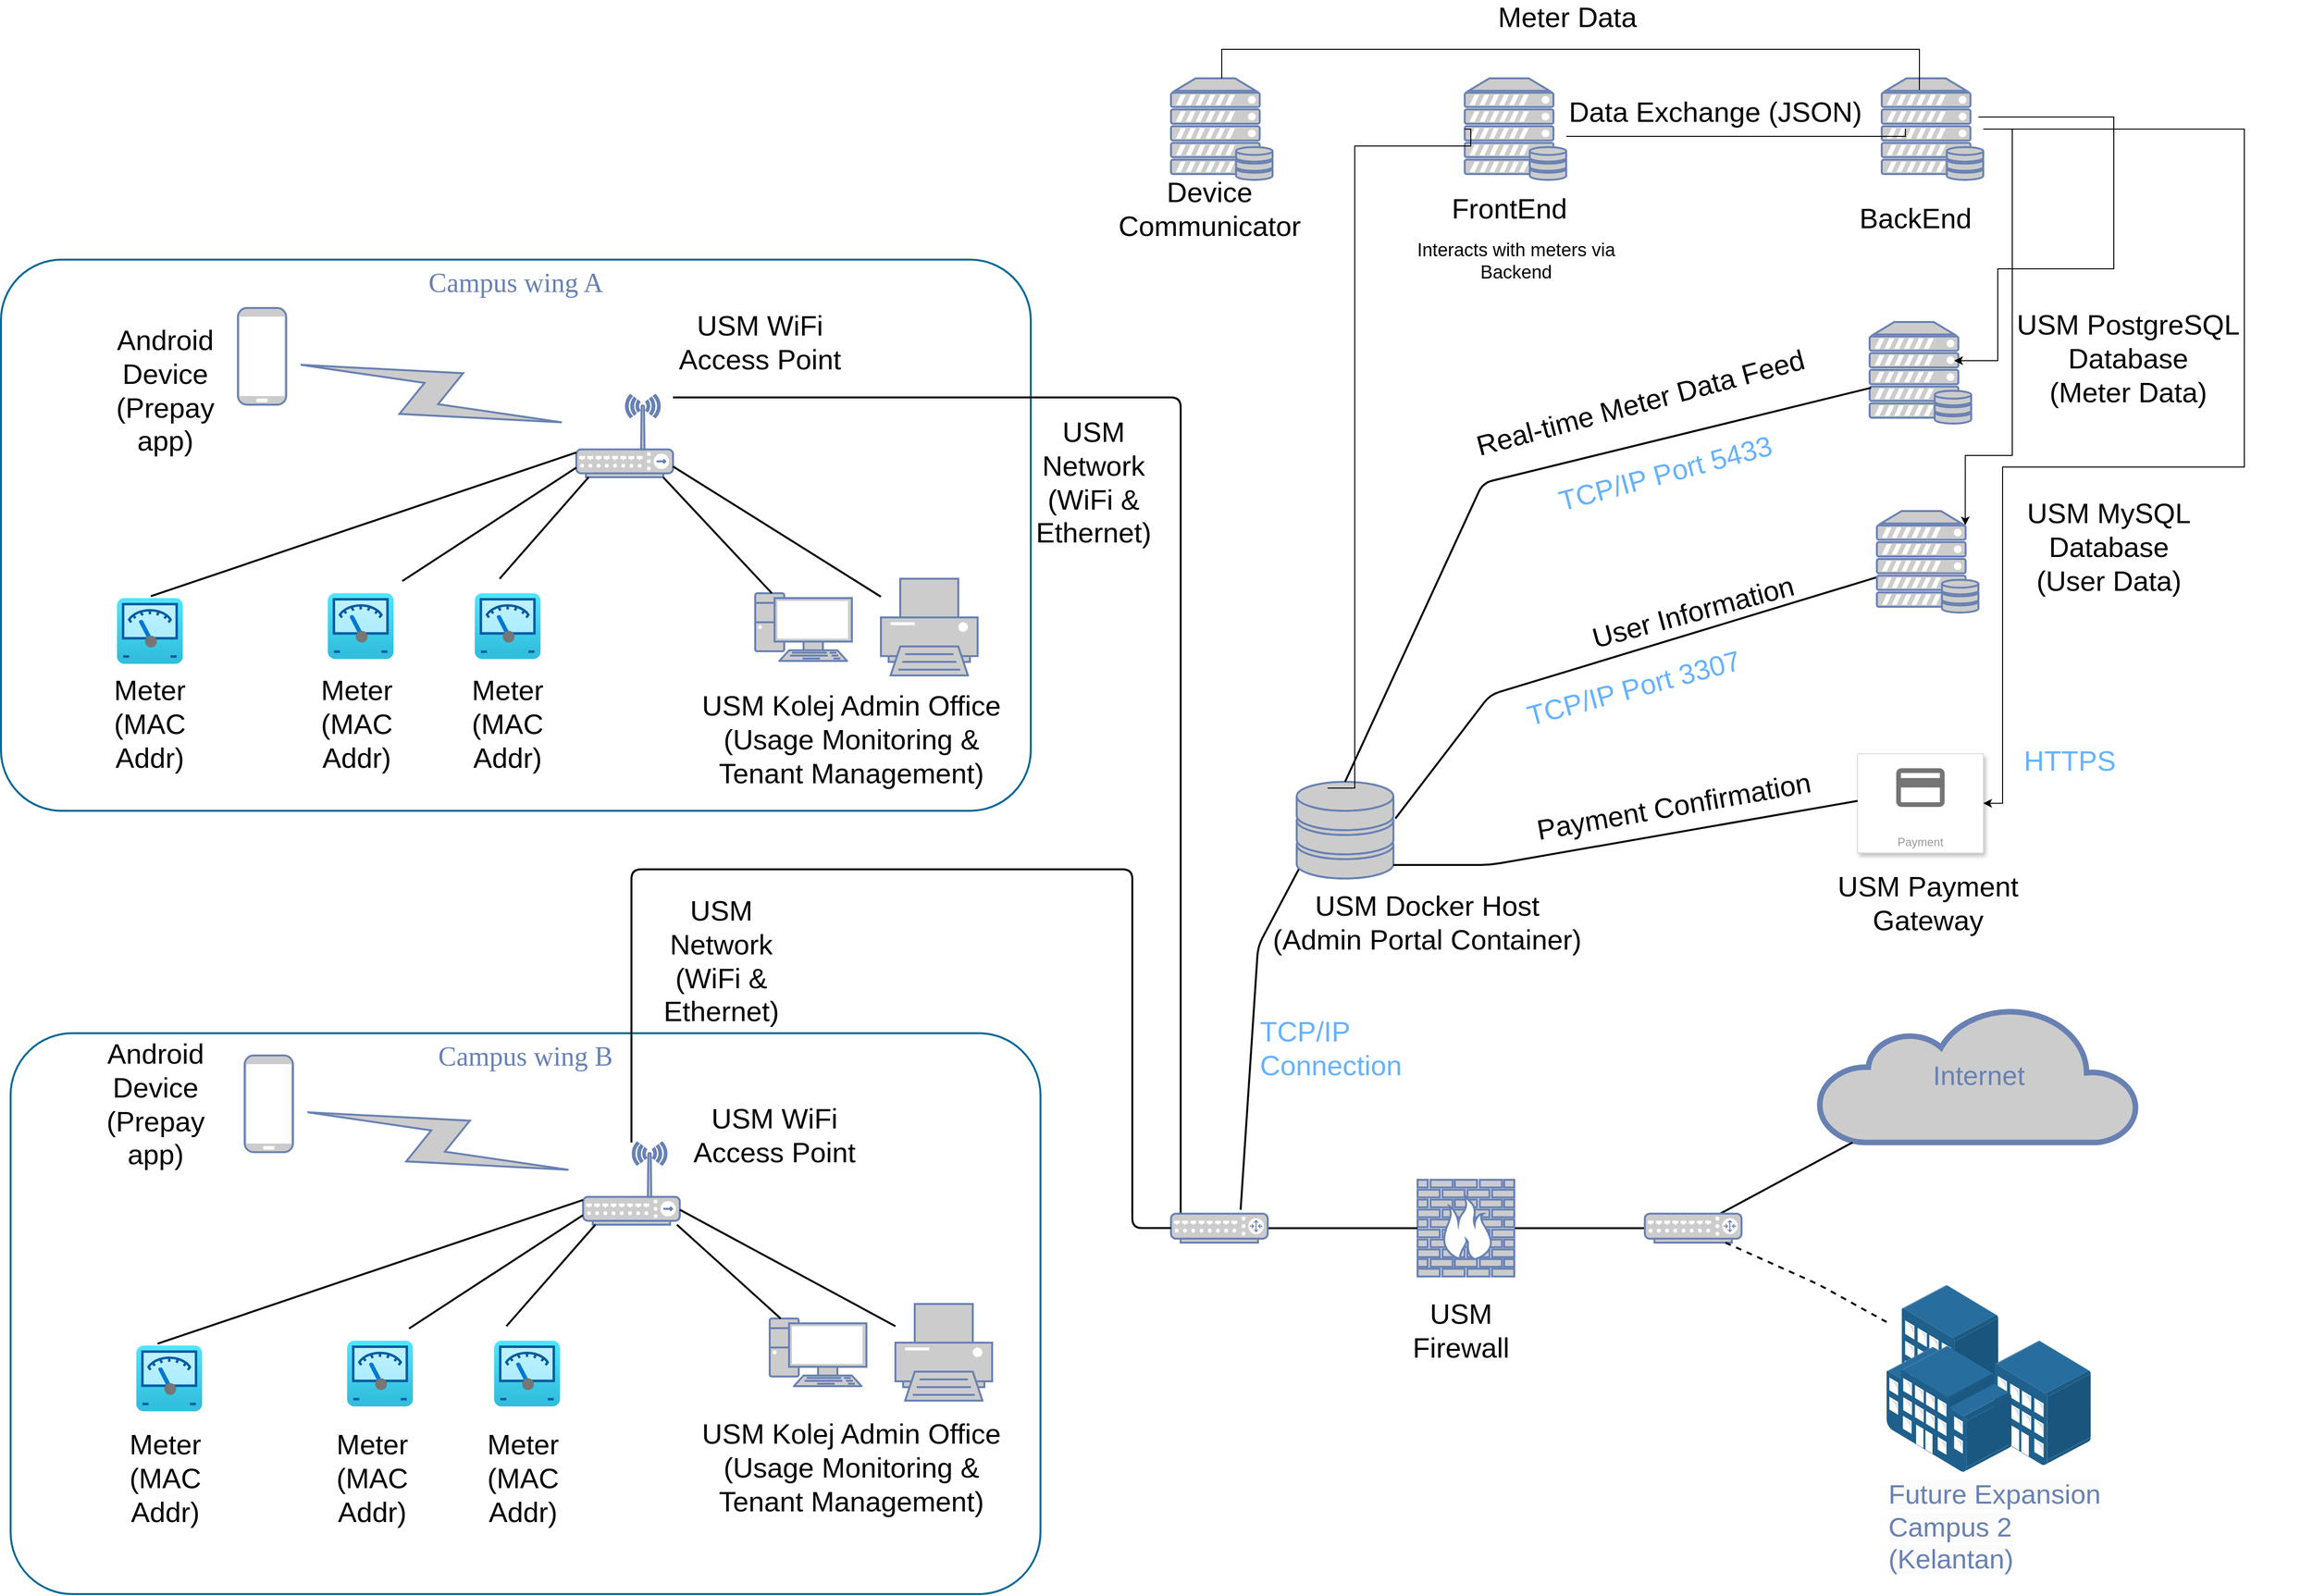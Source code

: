 <mxfile version="26.0.11">
  <diagram name="Page-1" id="bfe91b75-5d2c-26a0-9c1d-138518896778">
    <mxGraphModel dx="2240" dy="868" grid="1" gridSize="10" guides="1" tooltips="1" connect="1" arrows="1" fold="1" page="1" pageScale="1" pageWidth="1654" pageHeight="1169" background="none" math="0" shadow="0">
      <root>
        <mxCell id="0" />
        <mxCell id="1" parent="0" />
        <mxCell id="7c3789c024ecab99-79" value="Campus wing B" style="rounded=1;whiteSpace=wrap;html=1;shadow=0;comic=0;strokeColor=#036897;strokeWidth=2;fillColor=none;fontFamily=Verdana;fontSize=28;fontColor=#6881B3;align=center;arcSize=11;verticalAlign=top;" parent="1" vertex="1">
          <mxGeometry x="90" y="1267.5" width="1065" height="580" as="geometry" />
        </mxCell>
        <mxCell id="7c3789c024ecab99-78" value="Campus wing A" style="rounded=1;whiteSpace=wrap;html=1;shadow=0;comic=0;strokeColor=#036897;strokeWidth=2;fillColor=none;fontFamily=Verdana;fontSize=28;fontColor=#6881B3;align=center;arcSize=11;verticalAlign=top;" parent="1" vertex="1">
          <mxGeometry x="80" y="467.5" width="1065" height="570" as="geometry" />
        </mxCell>
        <mxCell id="7c3789c024ecab99-55" style="edgeStyle=none;html=1;labelBackgroundColor=none;endArrow=none;endFill=0;strokeWidth=2;fontFamily=Verdana;fontSize=28;fontColor=#6881B3;" parent="1" source="7c3789c024ecab99-8" target="7c3789c024ecab99-54" edge="1">
          <mxGeometry relative="1" as="geometry">
            <mxPoint x="1660" y="1254.5" as="targetPoint" />
          </mxGeometry>
        </mxCell>
        <mxCell id="7c3789c024ecab99-8" value="" style="fontColor=#0066CC;verticalAlign=top;verticalLabelPosition=bottom;labelPosition=center;align=center;html=1;fillColor=#CCCCCC;strokeColor=#6881B3;gradientColor=none;gradientDirection=north;strokeWidth=2;shape=mxgraph.networks.firewall;rounded=0;shadow=0;comic=0;" parent="1" vertex="1">
          <mxGeometry x="1545" y="1419.08" width="100" height="100" as="geometry" />
        </mxCell>
        <mxCell id="7c3789c024ecab99-18" style="edgeStyle=orthogonalEdgeStyle;html=1;labelBackgroundColor=none;endArrow=none;endFill=0;strokeWidth=2;fontFamily=Verdana;fontSize=15;fontColor=#036897;" parent="1" source="7c3789c024ecab99-9" target="7c3789c024ecab99-10" edge="1">
          <mxGeometry relative="1" as="geometry">
            <mxPoint x="1110" y="727.5" as="targetPoint" />
            <Array as="points">
              <mxPoint x="1300" y="610" />
            </Array>
          </mxGeometry>
        </mxCell>
        <mxCell id="7c3789c024ecab99-52" style="edgeStyle=none;html=1;labelBackgroundColor=none;endArrow=none;endFill=0;strokeWidth=2;fontFamily=Verdana;fontSize=15;fontColor=#036897;" parent="1" source="7c3789c024ecab99-10" target="7c3789c024ecab99-8" edge="1">
          <mxGeometry relative="1" as="geometry">
            <mxPoint x="1550.0" y="1334.5" as="targetPoint" />
          </mxGeometry>
        </mxCell>
        <mxCell id="7c3789c024ecab99-10" value="" style="fontColor=#0066CC;verticalAlign=top;verticalLabelPosition=bottom;labelPosition=center;align=center;html=1;fillColor=#CCCCCC;strokeColor=#6881B3;gradientColor=none;gradientDirection=north;strokeWidth=2;shape=mxgraph.networks.router;rounded=0;shadow=0;comic=0;" parent="1" vertex="1">
          <mxGeometry x="1290" y="1454.08" width="100" height="30" as="geometry" />
        </mxCell>
        <mxCell id="7c3789c024ecab99-5" value="" style="fontColor=#0066CC;verticalAlign=top;verticalLabelPosition=bottom;labelPosition=center;align=center;html=1;fillColor=#CCCCCC;strokeColor=#6881B3;gradientColor=none;gradientDirection=north;strokeWidth=2;shape=mxgraph.networks.pc;rounded=0;shadow=0;comic=0;" parent="1" vertex="1">
          <mxGeometry x="860.0" y="812.5" width="100" height="70" as="geometry" />
        </mxCell>
        <mxCell id="7c3789c024ecab99-6" value="" style="fontColor=#0066CC;verticalAlign=top;verticalLabelPosition=bottom;labelPosition=center;align=center;html=1;fillColor=#CCCCCC;strokeColor=#6881B3;gradientColor=none;gradientDirection=north;strokeWidth=2;shape=mxgraph.networks.printer;rounded=0;shadow=0;comic=0;" parent="1" vertex="1">
          <mxGeometry x="990.0" y="797.5" width="100" height="100" as="geometry" />
        </mxCell>
        <mxCell id="7c3789c024ecab99-9" value="" style="fontColor=#0066CC;verticalAlign=top;verticalLabelPosition=bottom;labelPosition=center;align=center;html=1;fillColor=#CCCCCC;strokeColor=#6881B3;gradientColor=none;gradientDirection=north;strokeWidth=2;shape=mxgraph.networks.wireless_hub;rounded=0;shadow=0;comic=0;" parent="1" vertex="1">
          <mxGeometry x="675.0" y="607.5" width="100" height="85" as="geometry" />
        </mxCell>
        <mxCell id="7c3789c024ecab99-13" style="edgeStyle=none;html=1;labelBackgroundColor=none;endArrow=none;endFill=0;strokeWidth=2;fontFamily=Verdana;fontSize=15;fontColor=#036897;" parent="1" target="7c3789c024ecab99-9" edge="1">
          <mxGeometry relative="1" as="geometry">
            <mxPoint x="655.0" y="727.5" as="targetPoint" />
            <mxPoint x="235.0" y="815.602" as="sourcePoint" />
          </mxGeometry>
        </mxCell>
        <mxCell id="7c3789c024ecab99-14" style="edgeStyle=none;html=1;labelBackgroundColor=none;endArrow=none;endFill=0;strokeWidth=2;fontFamily=Verdana;fontSize=15;fontColor=#036897;" parent="1" target="7c3789c024ecab99-9" edge="1">
          <mxGeometry relative="1" as="geometry">
            <mxPoint x="495.0" y="799.911" as="sourcePoint" />
          </mxGeometry>
        </mxCell>
        <mxCell id="7c3789c024ecab99-15" style="edgeStyle=none;html=1;labelBackgroundColor=none;endArrow=none;endFill=0;strokeWidth=2;fontFamily=Verdana;fontSize=15;fontColor=#036897;" parent="1" target="7c3789c024ecab99-9" edge="1">
          <mxGeometry relative="1" as="geometry">
            <mxPoint x="595.685" y="797.5" as="sourcePoint" />
          </mxGeometry>
        </mxCell>
        <mxCell id="7c3789c024ecab99-16" style="edgeStyle=none;html=1;labelBackgroundColor=none;endArrow=none;endFill=0;strokeWidth=2;fontFamily=Verdana;fontSize=15;fontColor=#036897;" parent="1" source="7c3789c024ecab99-5" target="7c3789c024ecab99-9" edge="1">
          <mxGeometry relative="1" as="geometry" />
        </mxCell>
        <mxCell id="7c3789c024ecab99-17" style="edgeStyle=none;html=1;labelBackgroundColor=none;endArrow=none;endFill=0;strokeWidth=2;fontFamily=Verdana;fontSize=15;fontColor=#036897;" parent="1" source="7c3789c024ecab99-6" target="7c3789c024ecab99-9" edge="1">
          <mxGeometry relative="1" as="geometry" />
        </mxCell>
        <mxCell id="7c3789c024ecab99-11" value="" style="html=1;fillColor=#CCCCCC;strokeColor=#6881B3;gradientColor=none;gradientDirection=north;strokeWidth=2;shape=mxgraph.networks.comm_link_edge;html=1;labelBackgroundColor=none;endArrow=none;endFill=0;fontFamily=Verdana;fontSize=20;" parent="1" source="7c3789c024ecab99-9" target="7c3789c024ecab99-12" edge="1">
          <mxGeometry width="100" height="100" relative="1" as="geometry">
            <mxPoint x="905.0" y="707.5" as="sourcePoint" />
            <mxPoint x="608.0" y="620.5" as="targetPoint" />
          </mxGeometry>
        </mxCell>
        <mxCell id="7c3789c024ecab99-12" value="" style="fontColor=#0066CC;verticalAlign=top;verticalLabelPosition=bottom;labelPosition=center;align=center;html=1;fillColor=#CCCCCC;strokeColor=#6881B3;gradientColor=none;gradientDirection=north;strokeWidth=2;shape=mxgraph.networks.mobile;rounded=0;shadow=0;comic=0;" parent="1" vertex="1">
          <mxGeometry x="325.0" y="517.5" width="50" height="100" as="geometry" />
        </mxCell>
        <mxCell id="7c3789c024ecab99-27" value="" style="fontColor=#0066CC;verticalAlign=top;verticalLabelPosition=bottom;labelPosition=center;align=center;html=1;fillColor=#CCCCCC;strokeColor=#6881B3;gradientColor=none;gradientDirection=north;strokeWidth=2;shape=mxgraph.networks.pc;rounded=0;shadow=0;comic=0;" parent="1" vertex="1">
          <mxGeometry x="875.0" y="1562.5" width="100" height="70" as="geometry" />
        </mxCell>
        <mxCell id="7c3789c024ecab99-29" value="" style="fontColor=#0066CC;verticalAlign=top;verticalLabelPosition=bottom;labelPosition=center;align=center;html=1;fillColor=#CCCCCC;strokeColor=#6881B3;gradientColor=none;gradientDirection=north;strokeWidth=2;shape=mxgraph.networks.printer;rounded=0;shadow=0;comic=0;" parent="1" vertex="1">
          <mxGeometry x="1005.0" y="1547.5" width="100" height="100" as="geometry" />
        </mxCell>
        <mxCell id="7c3789c024ecab99-50" style="edgeStyle=orthogonalEdgeStyle;html=1;labelBackgroundColor=none;endArrow=none;endFill=0;strokeWidth=2;fontFamily=Verdana;fontSize=15;fontColor=#036897;" parent="1" source="7c3789c024ecab99-30" target="7c3789c024ecab99-10" edge="1">
          <mxGeometry relative="1" as="geometry">
            <mxPoint x="1080.0" y="827.5" as="targetPoint" />
            <mxPoint x="1200" y="1037.5" as="sourcePoint" />
            <Array as="points">
              <mxPoint x="732" y="1098" />
              <mxPoint x="1250" y="1098" />
              <mxPoint x="1250" y="1469" />
            </Array>
          </mxGeometry>
        </mxCell>
        <mxCell id="7c3789c024ecab99-30" value="" style="fontColor=#0066CC;verticalAlign=top;verticalLabelPosition=bottom;labelPosition=center;align=center;html=1;fillColor=#CCCCCC;strokeColor=#6881B3;gradientColor=none;gradientDirection=north;strokeWidth=2;shape=mxgraph.networks.wireless_hub;rounded=0;shadow=0;comic=0;" parent="1" vertex="1">
          <mxGeometry x="682.0" y="1380.5" width="100" height="85" as="geometry" />
        </mxCell>
        <mxCell id="7c3789c024ecab99-19" style="edgeStyle=none;html=1;labelBackgroundColor=none;endArrow=none;endFill=0;strokeWidth=2;fontFamily=Verdana;fontSize=15;fontColor=#036897;" parent="1" target="7c3789c024ecab99-30" edge="1">
          <mxGeometry relative="1" as="geometry">
            <mxPoint x="662.0" y="1500.5" as="targetPoint" />
            <mxPoint x="242.0" y="1588.602" as="sourcePoint" />
          </mxGeometry>
        </mxCell>
        <mxCell id="7c3789c024ecab99-22" style="edgeStyle=none;html=1;labelBackgroundColor=none;endArrow=none;endFill=0;strokeWidth=2;fontFamily=Verdana;fontSize=15;fontColor=#036897;" parent="1" target="7c3789c024ecab99-30" edge="1">
          <mxGeometry relative="1" as="geometry">
            <mxPoint x="502.0" y="1572.911" as="sourcePoint" />
          </mxGeometry>
        </mxCell>
        <mxCell id="7c3789c024ecab99-24" style="edgeStyle=none;html=1;labelBackgroundColor=none;endArrow=none;endFill=0;strokeWidth=2;fontFamily=Verdana;fontSize=15;fontColor=#036897;" parent="1" target="7c3789c024ecab99-30" edge="1">
          <mxGeometry relative="1" as="geometry">
            <mxPoint x="602.685" y="1570.5" as="sourcePoint" />
          </mxGeometry>
        </mxCell>
        <mxCell id="7c3789c024ecab99-26" style="edgeStyle=none;html=1;labelBackgroundColor=none;endArrow=none;endFill=0;strokeWidth=2;fontFamily=Verdana;fontSize=15;fontColor=#036897;" parent="1" source="7c3789c024ecab99-27" target="7c3789c024ecab99-30" edge="1">
          <mxGeometry relative="1" as="geometry" />
        </mxCell>
        <mxCell id="7c3789c024ecab99-28" style="edgeStyle=none;html=1;labelBackgroundColor=none;endArrow=none;endFill=0;strokeWidth=2;fontFamily=Verdana;fontSize=15;fontColor=#036897;" parent="1" source="7c3789c024ecab99-29" target="7c3789c024ecab99-30" edge="1">
          <mxGeometry relative="1" as="geometry" />
        </mxCell>
        <mxCell id="7c3789c024ecab99-31" value="" style="html=1;fillColor=#CCCCCC;strokeColor=#6881B3;gradientColor=none;gradientDirection=north;strokeWidth=2;shape=mxgraph.networks.comm_link_edge;html=1;labelBackgroundColor=none;endArrow=none;endFill=0;fontFamily=Verdana;fontSize=20;" parent="1" source="7c3789c024ecab99-30" target="7c3789c024ecab99-32" edge="1">
          <mxGeometry width="100" height="100" relative="1" as="geometry">
            <mxPoint x="912.0" y="1480.5" as="sourcePoint" />
            <mxPoint x="615.0" y="1393.5" as="targetPoint" />
          </mxGeometry>
        </mxCell>
        <mxCell id="7c3789c024ecab99-32" value="" style="fontColor=#0066CC;verticalAlign=top;verticalLabelPosition=bottom;labelPosition=center;align=center;html=1;fillColor=#CCCCCC;strokeColor=#6881B3;gradientColor=none;gradientDirection=north;strokeWidth=2;shape=mxgraph.networks.mobile;rounded=0;shadow=0;comic=0;" parent="1" vertex="1">
          <mxGeometry x="332.0" y="1290.5" width="50" height="100" as="geometry" />
        </mxCell>
        <mxCell id="7c3789c024ecab99-53" value="Internet" style="html=1;fillColor=#CCCCCC;strokeColor=#6881B3;gradientColor=none;gradientDirection=north;strokeWidth=2;shape=mxgraph.networks.cloud;fontColor=#6881B3;rounded=0;shadow=0;comic=0;align=center;fontSize=28;" parent="1" vertex="1">
          <mxGeometry x="1960" y="1240.5" width="330" height="140" as="geometry" />
        </mxCell>
        <mxCell id="7c3789c024ecab99-56" style="edgeStyle=none;html=1;labelBackgroundColor=none;endArrow=none;endFill=0;strokeWidth=2;fontFamily=Verdana;fontSize=28;fontColor=#6881B3;" parent="1" source="7c3789c024ecab99-54" target="7c3789c024ecab99-53" edge="1">
          <mxGeometry relative="1" as="geometry" />
        </mxCell>
        <mxCell id="7c3789c024ecab99-54" value="" style="fontColor=#0066CC;verticalAlign=top;verticalLabelPosition=bottom;labelPosition=center;align=center;html=1;fillColor=#CCCCCC;strokeColor=#6881B3;gradientColor=none;gradientDirection=north;strokeWidth=2;shape=mxgraph.networks.router;rounded=0;shadow=0;comic=0;" parent="1" vertex="1">
          <mxGeometry x="1780" y="1454.08" width="100" height="30" as="geometry" />
        </mxCell>
        <mxCell id="7c3789c024ecab99-60" style="edgeStyle=none;html=1;labelBackgroundColor=none;endArrow=none;endFill=0;strokeWidth=2;fontFamily=Verdana;fontSize=28;fontColor=#6881B3;entryX=0.72;entryY=-0.133;entryDx=0;entryDy=0;entryPerimeter=0;exitX=0.5;exitY=0;exitDx=0;exitDy=0;exitPerimeter=0;" parent="1" source="7c3789c024ecab99-57" target="7c3789c024ecab99-10" edge="1">
          <mxGeometry relative="1" as="geometry">
            <Array as="points">
              <mxPoint x="1380" y="1177.5" />
            </Array>
          </mxGeometry>
        </mxCell>
        <mxCell id="7c3789c024ecab99-57" value="" style="fontColor=#0066CC;verticalAlign=top;verticalLabelPosition=bottom;labelPosition=center;align=center;html=1;fillColor=#CCCCCC;strokeColor=#6881B3;gradientColor=none;gradientDirection=north;strokeWidth=2;shape=mxgraph.networks.storage;rounded=0;shadow=0;comic=0;" parent="1" vertex="1">
          <mxGeometry x="1420" y="1007.5" width="100" height="100" as="geometry" />
        </mxCell>
        <mxCell id="7c3789c024ecab99-59" style="edgeStyle=none;html=1;labelBackgroundColor=none;endArrow=none;endFill=0;strokeWidth=2;fontFamily=Verdana;fontSize=28;fontColor=#6881B3;entryX=1.02;entryY=0.38;entryDx=0;entryDy=0;entryPerimeter=0;" parent="1" source="7c3789c024ecab99-58" target="7c3789c024ecab99-57" edge="1">
          <mxGeometry relative="1" as="geometry">
            <mxPoint x="1660" y="1037.5" as="targetPoint" />
            <Array as="points">
              <mxPoint x="1620" y="917.5" />
            </Array>
          </mxGeometry>
        </mxCell>
        <mxCell id="7c3789c024ecab99-58" value="" style="fontColor=#0066CC;verticalAlign=top;verticalLabelPosition=bottom;labelPosition=center;align=center;html=1;fillColor=#CCCCCC;strokeColor=#6881B3;gradientColor=none;gradientDirection=north;strokeWidth=2;shape=mxgraph.networks.server_storage;rounded=0;shadow=0;comic=0;" parent="1" vertex="1">
          <mxGeometry x="2020" y="727.5" width="105" height="105" as="geometry" />
        </mxCell>
        <mxCell id="-hd8qDOLfZRJdEg8atGm-19" value="USM Network&lt;br&gt;(WiFi &amp;amp; Ethernet)" style="text;html=1;align=center;verticalAlign=middle;whiteSpace=wrap;rounded=0;strokeWidth=8;fontSize=29;" parent="1" vertex="1">
          <mxGeometry x="1160" y="692.5" width="100" height="10" as="geometry" />
        </mxCell>
        <mxCell id="-hd8qDOLfZRJdEg8atGm-22" value="USM Firewall&lt;div&gt;&lt;br&gt;&lt;/div&gt;" style="text;html=1;align=center;verticalAlign=middle;whiteSpace=wrap;rounded=0;strokeWidth=8;fontSize=29;" parent="1" vertex="1">
          <mxGeometry x="1560" y="1577.5" width="60" height="30" as="geometry" />
        </mxCell>
        <mxCell id="-hd8qDOLfZRJdEg8atGm-25" value="USM Network&lt;br&gt;(WiFi &amp;amp; Ethernet)" style="text;html=1;align=center;verticalAlign=middle;whiteSpace=wrap;rounded=0;strokeWidth=8;fontSize=29;" parent="1" vertex="1">
          <mxGeometry x="775" y="1177.5" width="100" height="30" as="geometry" />
        </mxCell>
        <mxCell id="-hd8qDOLfZRJdEg8atGm-26" value="USM WiFi Access Point" style="text;html=1;align=center;verticalAlign=middle;whiteSpace=wrap;rounded=0;strokeWidth=8;fontSize=29;" parent="1" vertex="1">
          <mxGeometry x="775" y="537.5" width="180" height="30" as="geometry" />
        </mxCell>
        <mxCell id="-hd8qDOLfZRJdEg8atGm-28" value="" style="image;aspect=fixed;html=1;points=[];align=center;fontSize=12;image=img/lib/azure2/other/Defender_Meter.svg;" parent="1" vertex="1">
          <mxGeometry x="200" y="817.5" width="68" height="68" as="geometry" />
        </mxCell>
        <mxCell id="-hd8qDOLfZRJdEg8atGm-29" value="" style="image;aspect=fixed;html=1;points=[];align=center;fontSize=12;image=img/lib/azure2/other/Defender_Meter.svg;" parent="1" vertex="1">
          <mxGeometry x="418" y="812.5" width="68" height="68" as="geometry" />
        </mxCell>
        <mxCell id="-hd8qDOLfZRJdEg8atGm-30" value="" style="image;aspect=fixed;html=1;points=[];align=center;fontSize=12;image=img/lib/azure2/other/Defender_Meter.svg;" parent="1" vertex="1">
          <mxGeometry x="570" y="812.5" width="68" height="68" as="geometry" />
        </mxCell>
        <mxCell id="-hd8qDOLfZRJdEg8atGm-31" value="" style="image;aspect=fixed;html=1;points=[];align=center;fontSize=12;image=img/lib/azure2/other/Defender_Meter.svg;" parent="1" vertex="1">
          <mxGeometry x="220" y="1590.5" width="68" height="68" as="geometry" />
        </mxCell>
        <mxCell id="-hd8qDOLfZRJdEg8atGm-32" value="" style="image;aspect=fixed;html=1;points=[];align=center;fontSize=12;image=img/lib/azure2/other/Defender_Meter.svg;" parent="1" vertex="1">
          <mxGeometry x="438" y="1585.5" width="68" height="68" as="geometry" />
        </mxCell>
        <mxCell id="-hd8qDOLfZRJdEg8atGm-33" value="" style="image;aspect=fixed;html=1;points=[];align=center;fontSize=12;image=img/lib/azure2/other/Defender_Meter.svg;" parent="1" vertex="1">
          <mxGeometry x="590" y="1585.5" width="68" height="68" as="geometry" />
        </mxCell>
        <mxCell id="-hd8qDOLfZRJdEg8atGm-34" value="Android Device&lt;br&gt;(Prepay app)" style="text;html=1;align=center;verticalAlign=middle;whiteSpace=wrap;rounded=0;strokeWidth=8;fontSize=29;" parent="1" vertex="1">
          <mxGeometry x="200" y="597.5" width="100" height="10" as="geometry" />
        </mxCell>
        <mxCell id="-hd8qDOLfZRJdEg8atGm-35" value="Android Device&lt;br&gt;(Prepay app)" style="text;html=1;align=center;verticalAlign=middle;whiteSpace=wrap;rounded=0;strokeWidth=8;fontSize=29;" parent="1" vertex="1">
          <mxGeometry x="190" y="1335.5" width="100" height="10" as="geometry" />
        </mxCell>
        <mxCell id="-hd8qDOLfZRJdEg8atGm-38" value="Meter&lt;br&gt;(MAC Addr)" style="text;html=1;align=center;verticalAlign=middle;whiteSpace=wrap;rounded=0;strokeWidth=8;fontSize=29;" parent="1" vertex="1">
          <mxGeometry x="204" y="897.5" width="60" height="100" as="geometry" />
        </mxCell>
        <mxCell id="-hd8qDOLfZRJdEg8atGm-40" value="Meter&lt;br&gt;(MAC Addr)" style="text;html=1;align=center;verticalAlign=middle;whiteSpace=wrap;rounded=0;strokeWidth=8;fontSize=29;" parent="1" vertex="1">
          <mxGeometry x="418" y="897.5" width="60" height="100" as="geometry" />
        </mxCell>
        <mxCell id="-hd8qDOLfZRJdEg8atGm-41" value="Meter&lt;br&gt;(MAC Addr)" style="text;html=1;align=center;verticalAlign=middle;whiteSpace=wrap;rounded=0;strokeWidth=8;fontSize=29;" parent="1" vertex="1">
          <mxGeometry x="574" y="897.5" width="60" height="100" as="geometry" />
        </mxCell>
        <mxCell id="-hd8qDOLfZRJdEg8atGm-42" value="Meter&lt;br&gt;(MAC Addr)" style="text;html=1;align=center;verticalAlign=middle;whiteSpace=wrap;rounded=0;strokeWidth=8;fontSize=29;" parent="1" vertex="1">
          <mxGeometry x="220" y="1677.5" width="60" height="100" as="geometry" />
        </mxCell>
        <mxCell id="-hd8qDOLfZRJdEg8atGm-43" value="Meter&lt;br&gt;(MAC Addr)" style="text;html=1;align=center;verticalAlign=middle;whiteSpace=wrap;rounded=0;strokeWidth=8;fontSize=29;" parent="1" vertex="1">
          <mxGeometry x="434" y="1677.5" width="60" height="100" as="geometry" />
        </mxCell>
        <mxCell id="-hd8qDOLfZRJdEg8atGm-44" value="Meter&lt;br&gt;(MAC Addr)" style="text;html=1;align=center;verticalAlign=middle;whiteSpace=wrap;rounded=0;strokeWidth=8;fontSize=29;" parent="1" vertex="1">
          <mxGeometry x="590" y="1677.5" width="60" height="100" as="geometry" />
        </mxCell>
        <mxCell id="-hd8qDOLfZRJdEg8atGm-45" value="USM Docker Host &lt;br&gt;(Admin Portal Container)" style="text;html=1;align=center;verticalAlign=middle;whiteSpace=wrap;rounded=0;strokeWidth=8;fontSize=29;" parent="1" vertex="1">
          <mxGeometry x="1340" y="1137.5" width="430" height="30" as="geometry" />
        </mxCell>
        <mxCell id="-hd8qDOLfZRJdEg8atGm-47" value="USM Kolej Admin Office&lt;br&gt;(Usage Monitoring &amp;amp; Tenant Management)" style="text;html=1;align=center;verticalAlign=middle;whiteSpace=wrap;rounded=0;strokeWidth=8;fontSize=29;" parent="1" vertex="1">
          <mxGeometry x="782" y="1701.5" width="355" height="30" as="geometry" />
        </mxCell>
        <mxCell id="-hd8qDOLfZRJdEg8atGm-49" value="USM WiFi Access Point" style="text;html=1;align=center;verticalAlign=middle;whiteSpace=wrap;rounded=0;strokeWidth=8;fontSize=29;" parent="1" vertex="1">
          <mxGeometry x="790" y="1357.5" width="180" height="30" as="geometry" />
        </mxCell>
        <mxCell id="-hd8qDOLfZRJdEg8atGm-52" value="USM PostgreSQL Database &lt;br&gt;(Meter Data)" style="text;html=1;align=center;verticalAlign=middle;whiteSpace=wrap;rounded=0;strokeWidth=8;fontSize=29;" parent="1" vertex="1">
          <mxGeometry x="2150" y="555" width="260" height="30" as="geometry" />
        </mxCell>
        <mxCell id="-hd8qDOLfZRJdEg8atGm-54" value="" style="image;points=[];aspect=fixed;html=1;align=center;shadow=0;dashed=0;image=img/lib/allied_telesis/buildings/Building_Cluster.svg;" parent="1" vertex="1">
          <mxGeometry x="2030" y="1527.79" width="211.2" height="193.42" as="geometry" />
        </mxCell>
        <mxCell id="-hd8qDOLfZRJdEg8atGm-55" value="&lt;span style=&quot;color: rgb(104, 129, 179); font-family: Helvetica; font-size: 28px; font-style: normal; font-variant-ligatures: normal; font-variant-caps: normal; font-weight: 400; letter-spacing: normal; orphans: 2; text-align: center; text-indent: 0px; text-transform: none; widows: 2; word-spacing: 0px; -webkit-text-stroke-width: 0px; white-space: nowrap; background-color: rgb(251, 251, 251); text-decoration-thickness: initial; text-decoration-style: initial; text-decoration-color: initial; float: none; display: inline !important;&quot;&gt;Future Expansion&lt;/span&gt;&lt;br style=&quot;forced-color-adjust: none; color: rgb(104, 129, 179); font-family: Helvetica; font-size: 28px; font-style: normal; font-variant-ligatures: normal; font-variant-caps: normal; font-weight: 400; letter-spacing: normal; orphans: 2; text-align: center; text-indent: 0px; text-transform: none; widows: 2; word-spacing: 0px; -webkit-text-stroke-width: 0px; white-space: nowrap; background-color: rgb(251, 251, 251); text-decoration-thickness: initial; text-decoration-style: initial; text-decoration-color: initial;&quot;&gt;&lt;span style=&quot;color: rgb(104, 129, 179); font-family: Helvetica; font-size: 28px; font-style: normal; font-variant-ligatures: normal; font-variant-caps: normal; font-weight: 400; letter-spacing: normal; orphans: 2; text-align: center; text-indent: 0px; text-transform: none; widows: 2; word-spacing: 0px; -webkit-text-stroke-width: 0px; white-space: nowrap; background-color: rgb(251, 251, 251); text-decoration-thickness: initial; text-decoration-style: initial; text-decoration-color: initial; float: none; display: inline !important;&quot;&gt;Campus 2&lt;/span&gt;&lt;br style=&quot;forced-color-adjust: none; color: rgb(104, 129, 179); font-family: Helvetica; font-size: 28px; font-style: normal; font-variant-ligatures: normal; font-variant-caps: normal; font-weight: 400; letter-spacing: normal; orphans: 2; text-align: center; text-indent: 0px; text-transform: none; widows: 2; word-spacing: 0px; -webkit-text-stroke-width: 0px; white-space: nowrap; background-color: rgb(251, 251, 251); text-decoration-thickness: initial; text-decoration-style: initial; text-decoration-color: initial;&quot;&gt;&lt;span style=&quot;color: rgb(104, 129, 179); font-family: Helvetica; font-size: 28px; font-style: normal; font-variant-ligatures: normal; font-variant-caps: normal; font-weight: 400; letter-spacing: normal; orphans: 2; text-align: center; text-indent: 0px; text-transform: none; widows: 2; word-spacing: 0px; -webkit-text-stroke-width: 0px; white-space: nowrap; background-color: rgb(251, 251, 251); text-decoration-thickness: initial; text-decoration-style: initial; text-decoration-color: initial; float: none; display: inline !important;&quot;&gt;(Kelantan)&lt;/span&gt;" style="text;whiteSpace=wrap;html=1;" parent="1" vertex="1">
          <mxGeometry x="2030" y="1721.21" width="250" height="120" as="geometry" />
        </mxCell>
        <mxCell id="-hd8qDOLfZRJdEg8atGm-57" value="" style="fontColor=#0066CC;verticalAlign=top;verticalLabelPosition=bottom;labelPosition=center;align=center;html=1;fillColor=#CCCCCC;strokeColor=#6881B3;gradientColor=none;gradientDirection=north;strokeWidth=2;shape=mxgraph.networks.server_storage;rounded=0;shadow=0;comic=0;" parent="1" vertex="1">
          <mxGeometry x="2012.5" y="532" width="105" height="105" as="geometry" />
        </mxCell>
        <mxCell id="-hd8qDOLfZRJdEg8atGm-59" value="USM MySQL Database &lt;br&gt;(User Data)" style="text;html=1;align=center;verticalAlign=middle;whiteSpace=wrap;rounded=0;strokeWidth=8;fontSize=29;" parent="1" vertex="1">
          <mxGeometry x="2130" y="750" width="260" height="30" as="geometry" />
        </mxCell>
        <mxCell id="-hd8qDOLfZRJdEg8atGm-62" value="Real-time Meter Data Feed&lt;div&gt;&lt;br&gt;&lt;/div&gt;" style="text;html=1;align=center;verticalAlign=middle;whiteSpace=wrap;rounded=0;strokeWidth=8;fontSize=29;rotation=-15;" parent="1" vertex="1">
          <mxGeometry x="1570" y="627" width="420" height="10" as="geometry" />
        </mxCell>
        <mxCell id="-hd8qDOLfZRJdEg8atGm-63" value="&lt;div&gt;User Information&lt;/div&gt;" style="text;html=1;align=center;verticalAlign=middle;whiteSpace=wrap;rounded=0;strokeWidth=8;fontSize=29;rotation=-15;" parent="1" vertex="1">
          <mxGeometry x="1620" y="826.5" width="420" height="10" as="geometry" />
        </mxCell>
        <mxCell id="-hd8qDOLfZRJdEg8atGm-66" style="edgeStyle=none;html=1;labelBackgroundColor=none;endArrow=none;endFill=0;strokeWidth=2;fontFamily=Verdana;fontSize=28;fontColor=#6881B3;dashed=1;" parent="1" source="7c3789c024ecab99-54" target="-hd8qDOLfZRJdEg8atGm-54" edge="1">
          <mxGeometry relative="1" as="geometry">
            <mxPoint x="1844" y="1454.5" as="sourcePoint" />
            <mxPoint x="2027" y="1264.5" as="targetPoint" />
            <Array as="points">
              <mxPoint x="1960" y="1527.5" />
            </Array>
          </mxGeometry>
        </mxCell>
        <mxCell id="-hd8qDOLfZRJdEg8atGm-67" value="USM Kolej Admin Office&lt;br&gt;(Usage Monitoring &amp;amp; Tenant Management)" style="text;html=1;align=center;verticalAlign=middle;whiteSpace=wrap;rounded=0;strokeWidth=8;fontSize=29;" parent="1" vertex="1">
          <mxGeometry x="782" y="948.5" width="355" height="30" as="geometry" />
        </mxCell>
        <mxCell id="-hd8qDOLfZRJdEg8atGm-69" value="Payment" style="strokeColor=#dddddd;shadow=1;strokeWidth=1;rounded=1;absoluteArcSize=1;arcSize=2;labelPosition=center;verticalLabelPosition=middle;align=center;verticalAlign=bottom;spacingLeft=0;fontColor=#999999;fontSize=12;whiteSpace=wrap;spacingBottom=2;html=1;" parent="1" vertex="1">
          <mxGeometry x="2000" y="978.5" width="130" height="102.5" as="geometry" />
        </mxCell>
        <mxCell id="-hd8qDOLfZRJdEg8atGm-70" value="" style="sketch=0;dashed=0;connectable=0;html=1;fillColor=#757575;strokeColor=none;shape=mxgraph.gcp2.payment;part=1;" parent="-hd8qDOLfZRJdEg8atGm-69" vertex="1">
          <mxGeometry x="0.5" width="50" height="40" relative="1" as="geometry">
            <mxPoint x="-25" y="15" as="offset" />
          </mxGeometry>
        </mxCell>
        <mxCell id="-hd8qDOLfZRJdEg8atGm-72" value="USM Payment Gateway" style="text;html=1;align=center;verticalAlign=middle;whiteSpace=wrap;rounded=0;strokeWidth=8;fontSize=29;" parent="1" vertex="1">
          <mxGeometry x="1942.5" y="1117.5" width="260" height="30" as="geometry" />
        </mxCell>
        <mxCell id="-hd8qDOLfZRJdEg8atGm-73" style="edgeStyle=none;html=1;labelBackgroundColor=none;endArrow=none;endFill=0;strokeWidth=2;fontFamily=Verdana;fontSize=28;fontColor=#6881B3;entryX=1;entryY=0.86;entryDx=0;entryDy=0;entryPerimeter=0;" parent="1" target="7c3789c024ecab99-57" edge="1">
          <mxGeometry relative="1" as="geometry">
            <mxPoint x="1502" y="1277.27" as="targetPoint" />
            <mxPoint x="2000" y="1027.27" as="sourcePoint" />
            <Array as="points">
              <mxPoint x="1620" y="1093.5" />
            </Array>
          </mxGeometry>
        </mxCell>
        <mxCell id="-hd8qDOLfZRJdEg8atGm-74" value="&lt;div&gt;Payment Confirmation&lt;/div&gt;" style="text;html=1;align=center;verticalAlign=middle;whiteSpace=wrap;rounded=0;strokeWidth=8;fontSize=29;rotation=-10;" parent="1" vertex="1">
          <mxGeometry x="1600" y="1027.5" width="420" height="10" as="geometry" />
        </mxCell>
        <mxCell id="-hd8qDOLfZRJdEg8atGm-75" value="TCP/IP &lt;br&gt;Connection" style="text;html=1;align=left;verticalAlign=middle;whiteSpace=wrap;rounded=0;strokeWidth=8;fontSize=29;fontColor=#66B2FF;" parent="1" vertex="1">
          <mxGeometry x="1380" y="1267.5" width="430" height="30" as="geometry" />
        </mxCell>
        <mxCell id="-hd8qDOLfZRJdEg8atGm-78" value="TCP/IP Port 3307" style="text;html=1;align=left;verticalAlign=middle;whiteSpace=wrap;rounded=0;strokeWidth=8;fontSize=29;fontColor=light-dark(#66B2FF,#EDEDED);rotation=-15;" parent="1" vertex="1">
          <mxGeometry x="1650" y="859.5" width="430" height="50" as="geometry" />
        </mxCell>
        <mxCell id="-hd8qDOLfZRJdEg8atGm-79" value="" style="fontColor=#0066CC;verticalAlign=top;verticalLabelPosition=bottom;labelPosition=center;align=center;html=1;fillColor=#CCCCCC;strokeColor=#6881B3;gradientColor=none;gradientDirection=north;strokeWidth=2;shape=mxgraph.networks.server_storage;rounded=0;shadow=0;comic=0;" parent="1" vertex="1">
          <mxGeometry x="1593.75" y="280" width="105" height="105" as="geometry" />
        </mxCell>
        <mxCell id="-hd8qDOLfZRJdEg8atGm-99" style="edgeStyle=orthogonalEdgeStyle;rounded=0;orthogonalLoop=1;jettySize=auto;html=1;entryX=0.87;entryY=0.14;entryDx=0;entryDy=0;entryPerimeter=0;" parent="1" source="-hd8qDOLfZRJdEg8atGm-80" target="7c3789c024ecab99-58" edge="1">
          <mxGeometry relative="1" as="geometry">
            <mxPoint x="2150" y="710" as="targetPoint" />
            <Array as="points">
              <mxPoint x="2160" y="333" />
              <mxPoint x="2160" y="670" />
              <mxPoint x="2111" y="670" />
            </Array>
          </mxGeometry>
        </mxCell>
        <mxCell id="-hd8qDOLfZRJdEg8atGm-105" style="edgeStyle=orthogonalEdgeStyle;rounded=0;orthogonalLoop=1;jettySize=auto;html=1;entryX=1;entryY=0.5;entryDx=0;entryDy=0;" parent="1" source="-hd8qDOLfZRJdEg8atGm-80" target="-hd8qDOLfZRJdEg8atGm-69" edge="1">
          <mxGeometry relative="1" as="geometry">
            <mxPoint x="2200" y="1050" as="targetPoint" />
            <Array as="points">
              <mxPoint x="2400" y="333" />
              <mxPoint x="2400" y="682" />
              <mxPoint x="2150" y="682" />
              <mxPoint x="2150" y="1030" />
            </Array>
          </mxGeometry>
        </mxCell>
        <mxCell id="-hd8qDOLfZRJdEg8atGm-80" value="" style="fontColor=#0066CC;verticalAlign=top;verticalLabelPosition=bottom;labelPosition=center;align=center;html=1;fillColor=#CCCCCC;strokeColor=#6881B3;gradientColor=none;gradientDirection=north;strokeWidth=2;shape=mxgraph.networks.server_storage;rounded=0;shadow=0;comic=0;" parent="1" vertex="1">
          <mxGeometry x="2025" y="280" width="105" height="105" as="geometry" />
        </mxCell>
        <mxCell id="-hd8qDOLfZRJdEg8atGm-77" value="TCP/IP Port 5433" style="text;html=1;align=left;verticalAlign=middle;whiteSpace=wrap;rounded=0;strokeWidth=8;fontSize=29;fontColor=light-dark(#66B2FF,#EDEDED);rotation=-15;" parent="1" vertex="1">
          <mxGeometry x="1682.5" y="637" width="430" height="52.5" as="geometry" />
        </mxCell>
        <mxCell id="-hd8qDOLfZRJdEg8atGm-82" style="edgeStyle=none;html=1;labelBackgroundColor=none;endArrow=none;endFill=0;strokeWidth=2;fontFamily=Verdana;fontSize=28;fontColor=#6881B3;exitX=0.014;exitY=0.648;exitDx=0;exitDy=0;exitPerimeter=0;entryX=0.5;entryY=0;entryDx=0;entryDy=0;entryPerimeter=0;" parent="1" source="-hd8qDOLfZRJdEg8atGm-57" target="7c3789c024ecab99-57" edge="1">
          <mxGeometry relative="1" as="geometry">
            <mxPoint x="1480" y="870" as="targetPoint" />
            <mxPoint x="2012.5" y="577" as="sourcePoint" />
            <Array as="points">
              <mxPoint x="1612.5" y="698.5" />
            </Array>
          </mxGeometry>
        </mxCell>
        <mxCell id="-hd8qDOLfZRJdEg8atGm-83" value="BackEnd" style="text;html=1;align=center;verticalAlign=middle;whiteSpace=wrap;rounded=0;strokeWidth=8;fontSize=29;" parent="1" vertex="1">
          <mxGeometry x="1930" y="410" width="260" height="30" as="geometry" />
        </mxCell>
        <mxCell id="-hd8qDOLfZRJdEg8atGm-84" value="FrontEnd" style="text;html=1;align=center;verticalAlign=middle;whiteSpace=wrap;rounded=0;strokeWidth=8;fontSize=29;" parent="1" vertex="1">
          <mxGeometry x="1510" y="400" width="260" height="30" as="geometry" />
        </mxCell>
        <mxCell id="-hd8qDOLfZRJdEg8atGm-89" style="edgeStyle=orthogonalEdgeStyle;rounded=0;orthogonalLoop=1;jettySize=auto;html=1;entryX=0.32;entryY=0.065;entryDx=0;entryDy=0;entryPerimeter=0;endArrow=none;startFill=0;exitX=0;exitY=0.5;exitDx=0;exitDy=0;exitPerimeter=0;" parent="1" source="-hd8qDOLfZRJdEg8atGm-79" target="7c3789c024ecab99-57" edge="1">
          <mxGeometry relative="1" as="geometry">
            <mxPoint x="1570" y="340" as="sourcePoint" />
            <mxPoint x="1322" y="1454.08" as="targetPoint" />
            <Array as="points">
              <mxPoint x="1600" y="333" />
              <mxPoint x="1600" y="350" />
              <mxPoint x="1480" y="350" />
              <mxPoint x="1480" y="1014" />
            </Array>
          </mxGeometry>
        </mxCell>
        <mxCell id="-hd8qDOLfZRJdEg8atGm-91" style="edgeStyle=orthogonalEdgeStyle;rounded=0;orthogonalLoop=1;jettySize=auto;html=1;entryX=0.233;entryY=0.495;entryDx=0;entryDy=0;entryPerimeter=0;endArrow=none;startFill=0;" parent="1" source="-hd8qDOLfZRJdEg8atGm-79" target="-hd8qDOLfZRJdEg8atGm-80" edge="1">
          <mxGeometry relative="1" as="geometry">
            <Array as="points">
              <mxPoint x="2050" y="340" />
            </Array>
          </mxGeometry>
        </mxCell>
        <mxCell id="-hd8qDOLfZRJdEg8atGm-93" value="Data Exchange (JSON)" style="text;html=1;align=center;verticalAlign=middle;whiteSpace=wrap;rounded=0;strokeWidth=8;fontSize=29;" parent="1" vertex="1">
          <mxGeometry x="1692.5" y="300" width="320" height="30" as="geometry" />
        </mxCell>
        <mxCell id="-hd8qDOLfZRJdEg8atGm-98" style="edgeStyle=orthogonalEdgeStyle;rounded=0;orthogonalLoop=1;jettySize=auto;html=1;entryX=0.88;entryY=0.5;entryDx=0;entryDy=0;entryPerimeter=0;" parent="1" edge="1">
          <mxGeometry relative="1" as="geometry">
            <mxPoint x="2100" y="572" as="targetPoint" />
            <mxPoint x="2125" y="320" as="sourcePoint" />
            <Array as="points">
              <mxPoint x="2265" y="320" />
              <mxPoint x="2265" y="477" />
              <mxPoint x="2145" y="477" />
              <mxPoint x="2145" y="572" />
            </Array>
          </mxGeometry>
        </mxCell>
        <mxCell id="-hd8qDOLfZRJdEg8atGm-100" value="Interacts with meters via Backend" style="text;whiteSpace=wrap;html=1;fontSize=19;align=center;" parent="1" vertex="1">
          <mxGeometry x="1522.5" y="440" width="247.5" height="40" as="geometry" />
        </mxCell>
        <mxCell id="-hd8qDOLfZRJdEg8atGm-101" value="" style="fontColor=#0066CC;verticalAlign=top;verticalLabelPosition=bottom;labelPosition=center;align=center;html=1;fillColor=#CCCCCC;strokeColor=#6881B3;gradientColor=none;gradientDirection=north;strokeWidth=2;shape=mxgraph.networks.server_storage;rounded=0;shadow=0;comic=0;" parent="1" vertex="1">
          <mxGeometry x="1290" y="280" width="105" height="105" as="geometry" />
        </mxCell>
        <mxCell id="-hd8qDOLfZRJdEg8atGm-102" value="Device Communicator" style="text;html=1;align=center;verticalAlign=middle;whiteSpace=wrap;rounded=0;strokeWidth=8;fontSize=29;" parent="1" vertex="1">
          <mxGeometry x="1200" y="400" width="260" height="30" as="geometry" />
        </mxCell>
        <mxCell id="-hd8qDOLfZRJdEg8atGm-103" style="edgeStyle=orthogonalEdgeStyle;rounded=0;orthogonalLoop=1;jettySize=auto;html=1;entryX=0.371;entryY=0.114;entryDx=0;entryDy=0;entryPerimeter=0;endArrow=none;startFill=0;" parent="1" source="-hd8qDOLfZRJdEg8atGm-101" target="-hd8qDOLfZRJdEg8atGm-80" edge="1">
          <mxGeometry relative="1" as="geometry">
            <Array as="points">
              <mxPoint x="1343" y="250" />
              <mxPoint x="2064" y="250" />
            </Array>
          </mxGeometry>
        </mxCell>
        <mxCell id="-hd8qDOLfZRJdEg8atGm-104" value="Meter Data&lt;div&gt;&lt;br&gt;&lt;/div&gt;" style="text;html=1;align=center;verticalAlign=middle;whiteSpace=wrap;rounded=0;strokeWidth=8;fontSize=29;rotation=0;" parent="1" vertex="1">
          <mxGeometry x="1490" y="229" width="420" height="10" as="geometry" />
        </mxCell>
        <mxCell id="-hd8qDOLfZRJdEg8atGm-106" value="&lt;div&gt;&lt;br&gt;&lt;/div&gt;" style="text;html=1;align=center;verticalAlign=middle;whiteSpace=wrap;rounded=0;strokeWidth=8;fontSize=29;rotation=0;" parent="1" vertex="1">
          <mxGeometry x="2050" y="229" width="420" height="10" as="geometry" />
        </mxCell>
        <mxCell id="-hd8qDOLfZRJdEg8atGm-108" value="HTTPS" style="text;html=1;align=left;verticalAlign=middle;whiteSpace=wrap;rounded=0;strokeWidth=8;fontSize=29;fontColor=light-dark(#66B2FF,#EDEDED);rotation=0;" parent="1" vertex="1">
          <mxGeometry x="2170" y="960" width="120" height="52.5" as="geometry" />
        </mxCell>
      </root>
    </mxGraphModel>
  </diagram>
</mxfile>

